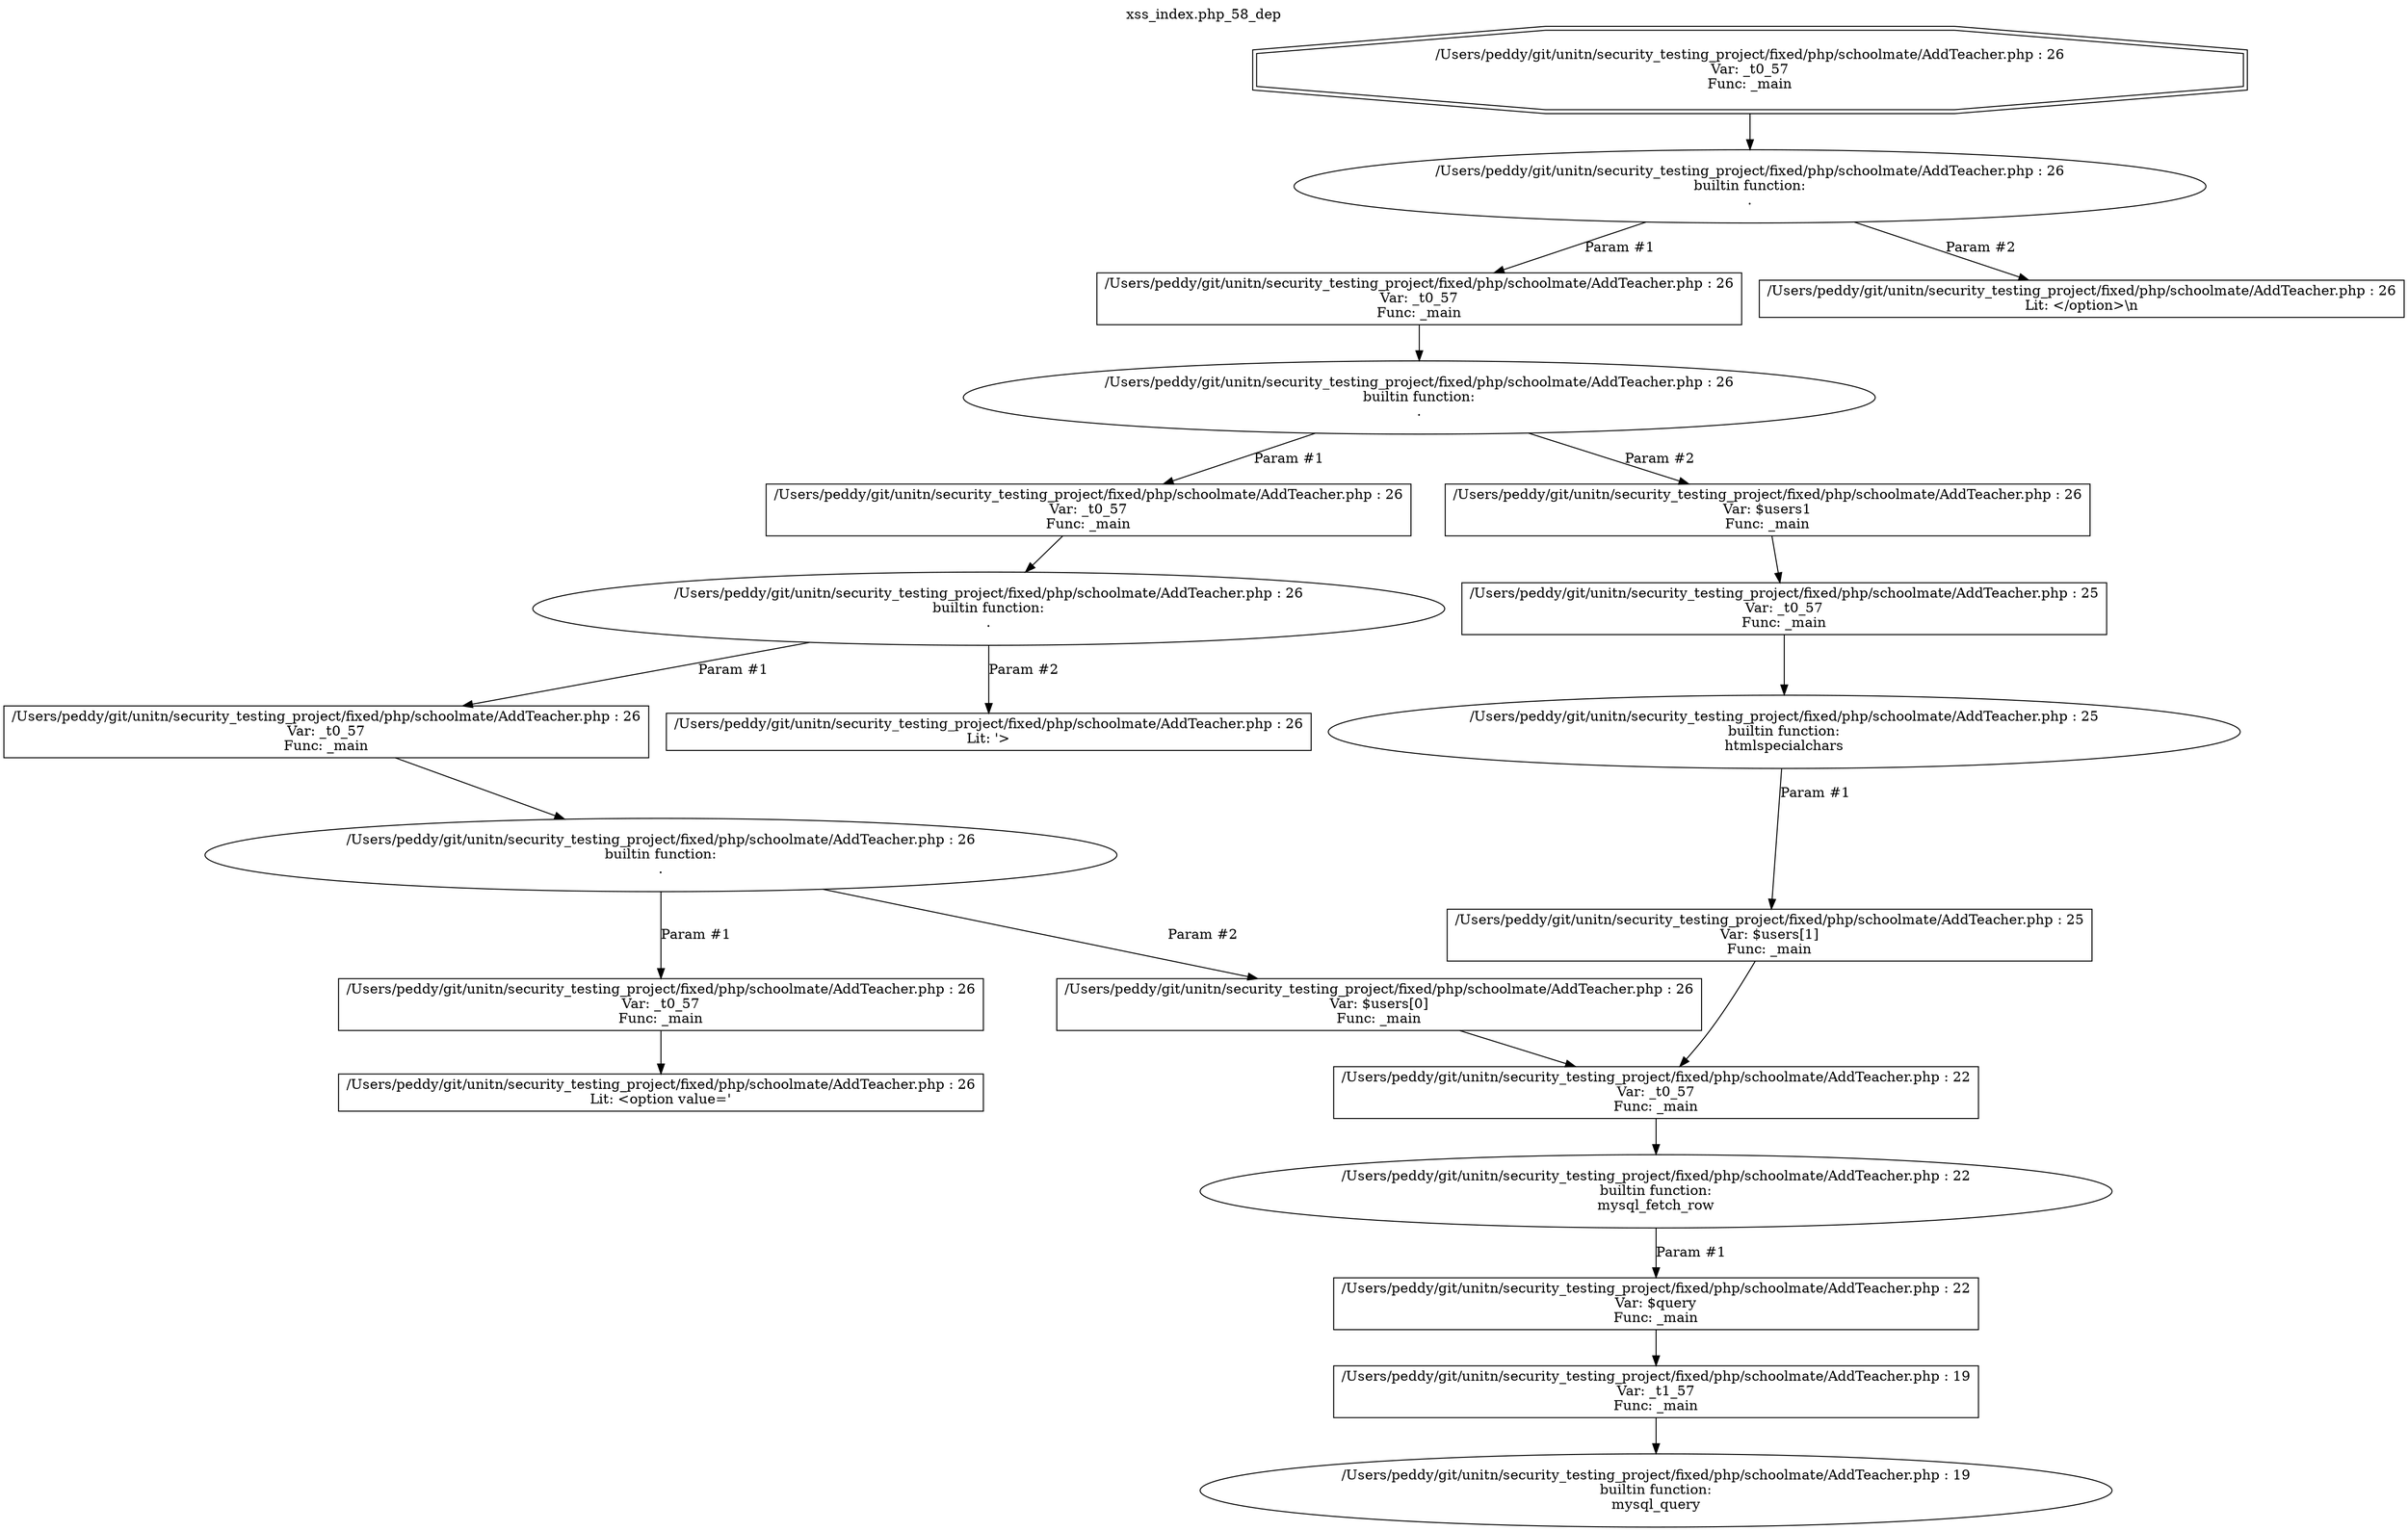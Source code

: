 digraph cfg {
  label="xss_index.php_58_dep";
  labelloc=t;
  n1 [shape=doubleoctagon, label="/Users/peddy/git/unitn/security_testing_project/fixed/php/schoolmate/AddTeacher.php : 26\nVar: _t0_57\nFunc: _main\n"];
  n2 [shape=ellipse, label="/Users/peddy/git/unitn/security_testing_project/fixed/php/schoolmate/AddTeacher.php : 26\nbuiltin function:\n.\n"];
  n3 [shape=box, label="/Users/peddy/git/unitn/security_testing_project/fixed/php/schoolmate/AddTeacher.php : 26\nVar: _t0_57\nFunc: _main\n"];
  n4 [shape=ellipse, label="/Users/peddy/git/unitn/security_testing_project/fixed/php/schoolmate/AddTeacher.php : 26\nbuiltin function:\n.\n"];
  n5 [shape=box, label="/Users/peddy/git/unitn/security_testing_project/fixed/php/schoolmate/AddTeacher.php : 26\nVar: _t0_57\nFunc: _main\n"];
  n6 [shape=ellipse, label="/Users/peddy/git/unitn/security_testing_project/fixed/php/schoolmate/AddTeacher.php : 26\nbuiltin function:\n.\n"];
  n7 [shape=box, label="/Users/peddy/git/unitn/security_testing_project/fixed/php/schoolmate/AddTeacher.php : 26\nVar: _t0_57\nFunc: _main\n"];
  n8 [shape=ellipse, label="/Users/peddy/git/unitn/security_testing_project/fixed/php/schoolmate/AddTeacher.php : 26\nbuiltin function:\n.\n"];
  n9 [shape=box, label="/Users/peddy/git/unitn/security_testing_project/fixed/php/schoolmate/AddTeacher.php : 26\nVar: _t0_57\nFunc: _main\n"];
  n10 [shape=box, label="/Users/peddy/git/unitn/security_testing_project/fixed/php/schoolmate/AddTeacher.php : 26\nLit: <option value='\n"];
  n11 [shape=box, label="/Users/peddy/git/unitn/security_testing_project/fixed/php/schoolmate/AddTeacher.php : 26\nVar: $users[0]\nFunc: _main\n"];
  n12 [shape=box, label="/Users/peddy/git/unitn/security_testing_project/fixed/php/schoolmate/AddTeacher.php : 22\nVar: _t0_57\nFunc: _main\n"];
  n13 [shape=ellipse, label="/Users/peddy/git/unitn/security_testing_project/fixed/php/schoolmate/AddTeacher.php : 22\nbuiltin function:\nmysql_fetch_row\n"];
  n14 [shape=box, label="/Users/peddy/git/unitn/security_testing_project/fixed/php/schoolmate/AddTeacher.php : 22\nVar: $query\nFunc: _main\n"];
  n15 [shape=box, label="/Users/peddy/git/unitn/security_testing_project/fixed/php/schoolmate/AddTeacher.php : 19\nVar: _t1_57\nFunc: _main\n"];
  n16 [shape=ellipse, label="/Users/peddy/git/unitn/security_testing_project/fixed/php/schoolmate/AddTeacher.php : 19\nbuiltin function:\nmysql_query\n"];
  n17 [shape=box, label="/Users/peddy/git/unitn/security_testing_project/fixed/php/schoolmate/AddTeacher.php : 26\nLit: '>\n"];
  n18 [shape=box, label="/Users/peddy/git/unitn/security_testing_project/fixed/php/schoolmate/AddTeacher.php : 26\nVar: $users1\nFunc: _main\n"];
  n19 [shape=box, label="/Users/peddy/git/unitn/security_testing_project/fixed/php/schoolmate/AddTeacher.php : 25\nVar: _t0_57\nFunc: _main\n"];
  n20 [shape=ellipse, label="/Users/peddy/git/unitn/security_testing_project/fixed/php/schoolmate/AddTeacher.php : 25\nbuiltin function:\nhtmlspecialchars\n"];
  n21 [shape=box, label="/Users/peddy/git/unitn/security_testing_project/fixed/php/schoolmate/AddTeacher.php : 25\nVar: $users[1]\nFunc: _main\n"];
  n22 [shape=box, label="/Users/peddy/git/unitn/security_testing_project/fixed/php/schoolmate/AddTeacher.php : 26\nLit: </option>\\n\n"];
  n1 -> n2;
  n3 -> n4;
  n5 -> n6;
  n7 -> n8;
  n9 -> n10;
  n8 -> n9[label="Param #1"];
  n8 -> n11[label="Param #2"];
  n12 -> n13;
  n15 -> n16;
  n14 -> n15;
  n13 -> n14[label="Param #1"];
  n11 -> n12;
  n6 -> n7[label="Param #1"];
  n6 -> n17[label="Param #2"];
  n4 -> n5[label="Param #1"];
  n4 -> n18[label="Param #2"];
  n19 -> n20;
  n21 -> n12;
  n20 -> n21[label="Param #1"];
  n18 -> n19;
  n2 -> n3[label="Param #1"];
  n2 -> n22[label="Param #2"];
}

